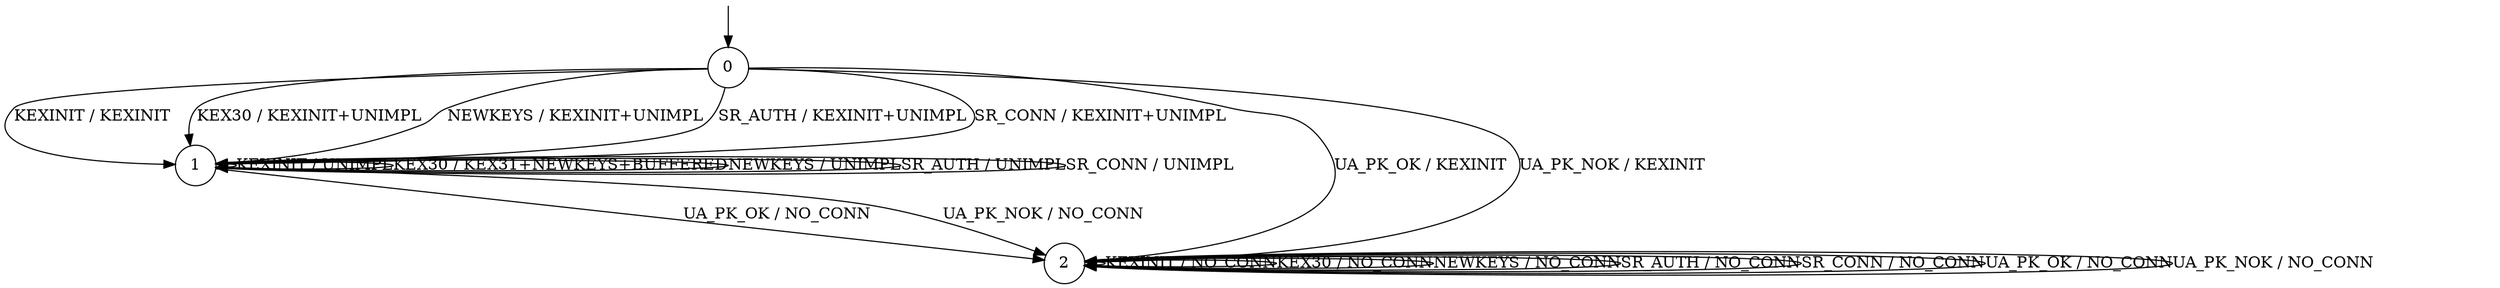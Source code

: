 digraph g {

	s0 [shape="circle" label="0"];
	s1 [shape="circle" label="1"];
	s2 [shape="circle" label="2"];
	s0 -> s1 [label="KEXINIT / KEXINIT"];
	s0 -> s1 [label="KEX30 / KEXINIT+UNIMPL"];
	s0 -> s1 [label="NEWKEYS / KEXINIT+UNIMPL"];
	s0 -> s1 [label="SR_AUTH / KEXINIT+UNIMPL"];
	s0 -> s1 [label="SR_CONN / KEXINIT+UNIMPL"];
	s0 -> s2 [label="UA_PK_OK / KEXINIT"];
	s0 -> s2 [label="UA_PK_NOK / KEXINIT"];
	s1 -> s1 [label="KEXINIT / UNIMPL"];
	s1 -> s1 [label="KEX30 / KEX31+NEWKEYS+BUFFERED"];
	s1 -> s1 [label="NEWKEYS / UNIMPL"];
	s1 -> s1 [label="SR_AUTH / UNIMPL"];
	s1 -> s1 [label="SR_CONN / UNIMPL"];
	s1 -> s2 [label="UA_PK_OK / NO_CONN"];
	s1 -> s2 [label="UA_PK_NOK / NO_CONN"];
	s2 -> s2 [label="KEXINIT / NO_CONN"];
	s2 -> s2 [label="KEX30 / NO_CONN"];
	s2 -> s2 [label="NEWKEYS / NO_CONN"];
	s2 -> s2 [label="SR_AUTH / NO_CONN"];
	s2 -> s2 [label="SR_CONN / NO_CONN"];
	s2 -> s2 [label="UA_PK_OK / NO_CONN"];
	s2 -> s2 [label="UA_PK_NOK / NO_CONN"];

__start0 [label="" shape="none" width="0" height="0"];
__start0 -> s0;

}
